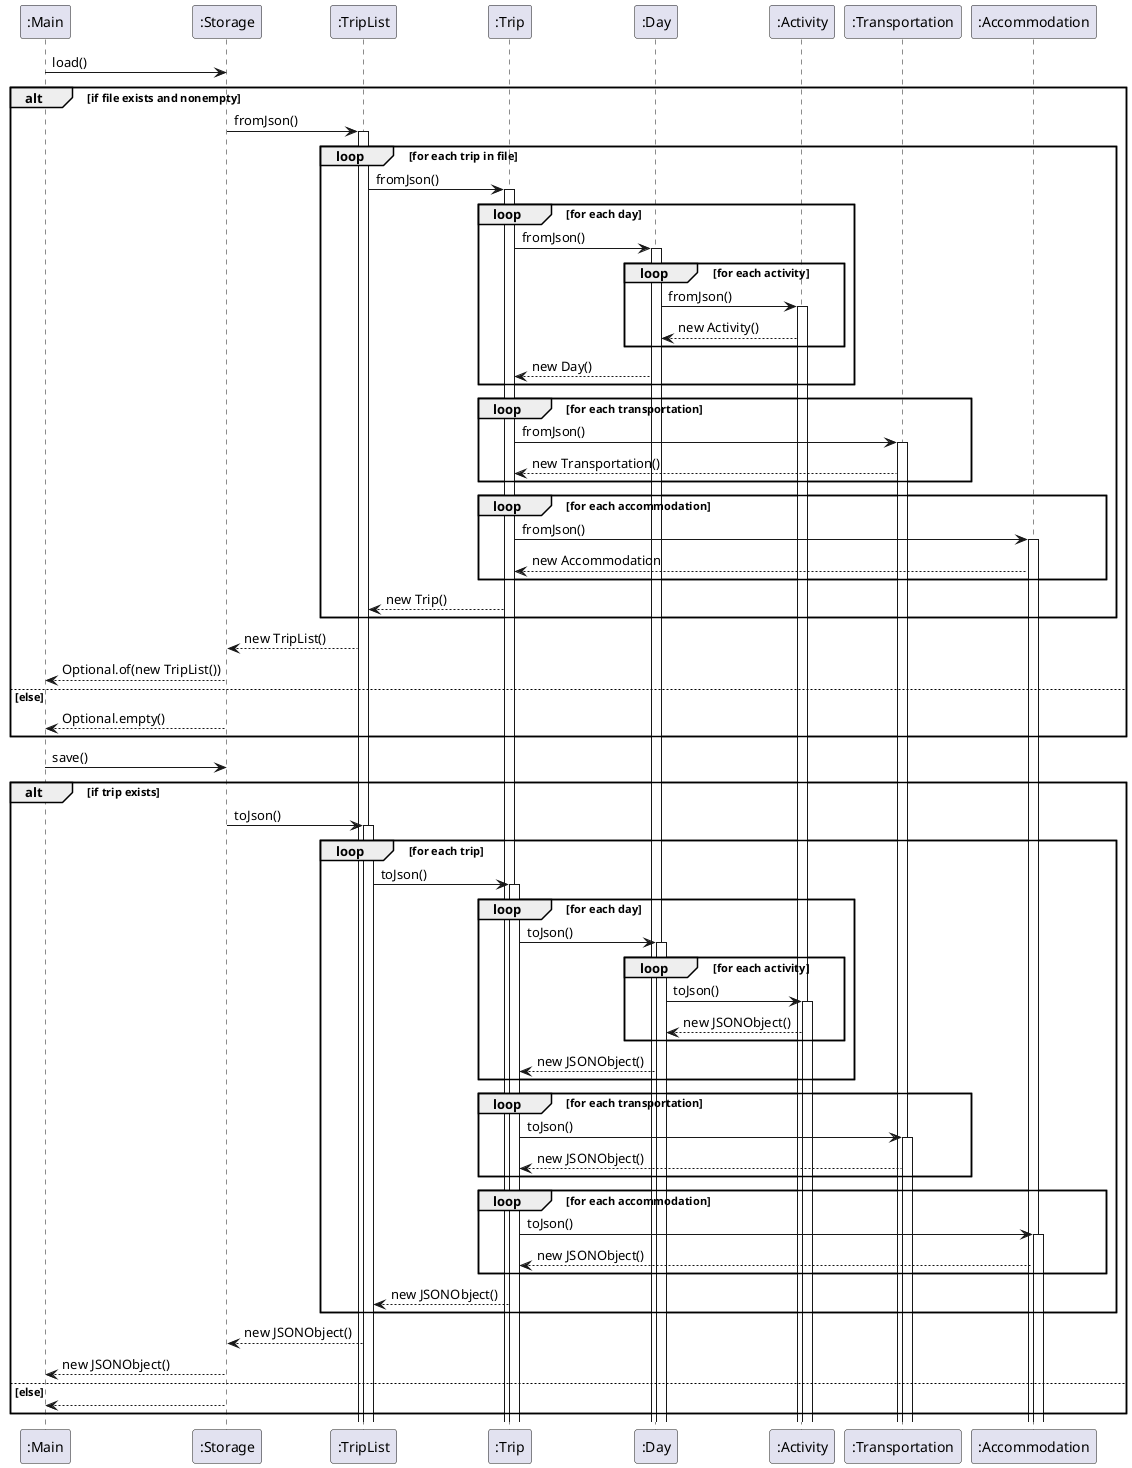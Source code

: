 @startuml
participant Main as ":Main"
participant Storage as ":Storage"
participant TripList as ":TripList"
participant Trip as ":Trip"
participant Day as ":Day"
participant Activity as ":Activity"
participant Transportation as ":Transportation"
participant Accommodation as ":Accommodation"

Main -> Storage:load()
alt if file exists and nonempty
    Storage -> TripList: fromJson()
    activate TripList
        loop for each trip in file
            TripList -> Trip: fromJson()
            activate Trip
            loop for each day
                Trip -> Day: fromJson()
                activate Day
                loop for each activity
                    Day -> Activity: fromJson()
                    activate Activity
                    Activity --> Day: new Activity()
                end
                Day --> Trip: new Day()
            end
            loop for each transportation
                Trip -> Transportation: fromJson()
                activate Transportation
                Transportation --> Trip: new Transportation()
            end
            loop for each accommodation
                Trip -> Accommodation: fromJson()
                activate Accommodation
                Accommodation --> Trip: new Accommodation
            end
            Trip --> TripList: new Trip()
        end
        TripList --> Storage: new TripList()
    Storage --> Main: Optional.of(new TripList())
else else
Storage --> Main: Optional.empty()
end

Main -> Storage: save()
alt if trip exists
Storage -> TripList: toJson()
activate TripList
    loop for each trip
        TripList -> Trip: toJson()
        activate Trip
        loop for each day
            Trip -> Day: toJson()
            activate Day
            loop for each activity
                Day -> Activity: toJson()
                activate Activity
                Activity --> Day: new JSONObject()
            end
            Day --> Trip: new JSONObject()
        end
        loop for each transportation
            Trip -> Transportation: toJson()
            activate Transportation
            Transportation --> Trip: new JSONObject()
        end
        loop for each accommodation
            Trip -> Accommodation: toJson()
            activate Accommodation
            Accommodation --> Trip: new JSONObject()
        end
        Trip --> TripList: new JSONObject()
    end
    TripList --> Storage: new JSONObject()
Storage --> Main: new JSONObject()
else else
Storage --> Main
end
@enduml